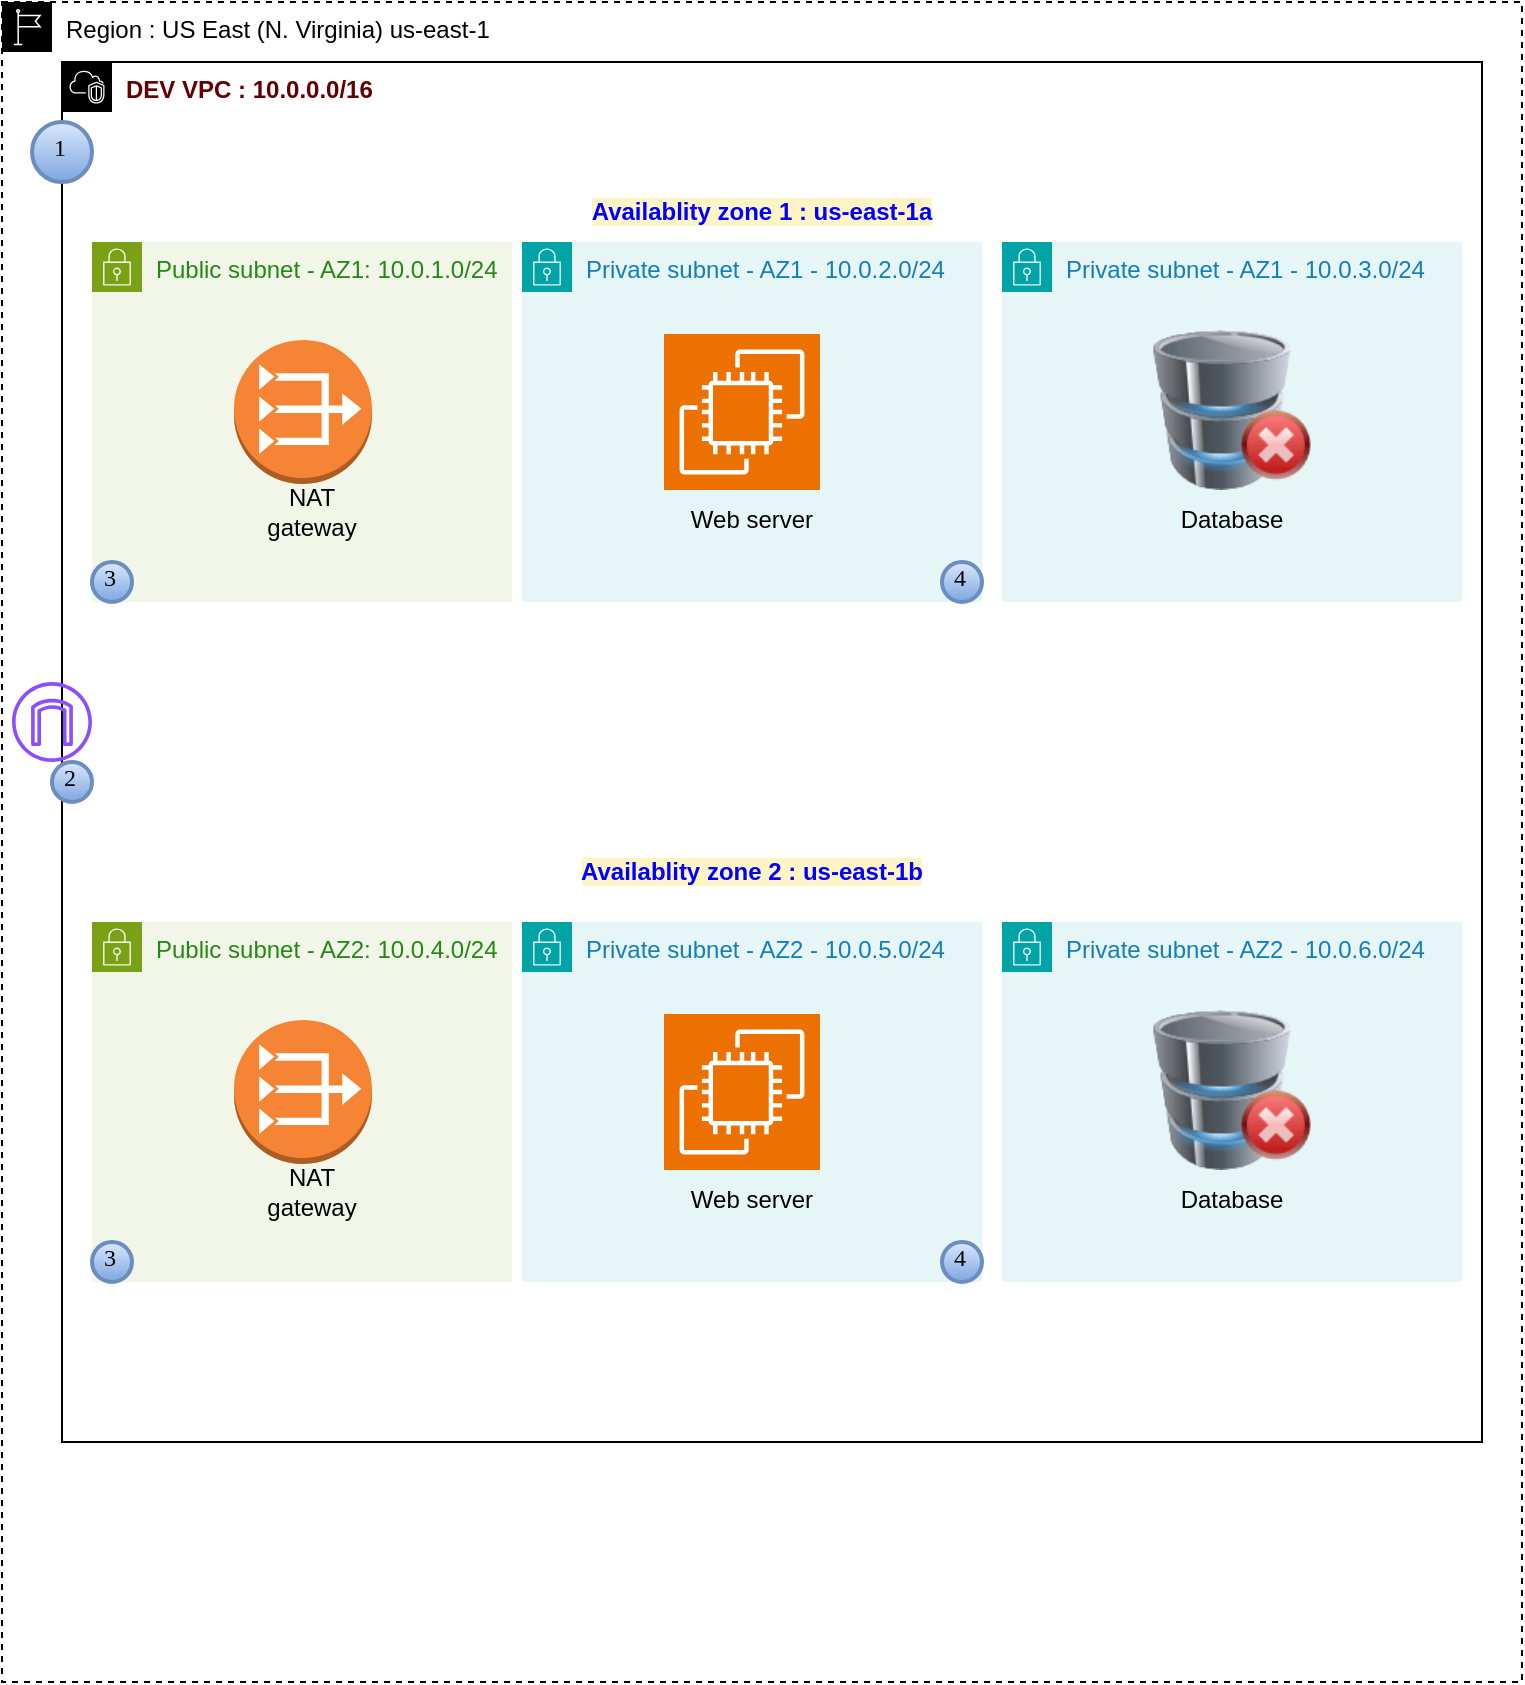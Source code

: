 <mxfile version="22.1.18" type="github">
  <diagram name="Page-1" id="n7nwlHuQZ8hJlV3V-fya">
    <mxGraphModel dx="880" dy="478" grid="1" gridSize="10" guides="1" tooltips="1" connect="1" arrows="1" fold="1" page="1" pageScale="1" pageWidth="850" pageHeight="1100" math="0" shadow="0">
      <root>
        <mxCell id="0" />
        <mxCell id="1" parent="0" />
        <mxCell id="NwYy4THHCrTFuShZawKr-1" value="Region : US East (N. Virginia) us-east-1" style="points=[[0,0],[0.25,0],[0.5,0],[0.75,0],[1,0],[1,0.25],[1,0.5],[1,0.75],[1,1],[0.75,1],[0.5,1],[0.25,1],[0,1],[0,0.75],[0,0.5],[0,0.25]];outlineConnect=0;html=1;whiteSpace=wrap;fontSize=12;fontStyle=0;container=1;pointerEvents=0;collapsible=0;recursiveResize=0;shape=mxgraph.aws4.group;grIcon=mxgraph.aws4.group_region;verticalAlign=top;align=left;spacingLeft=30;dashed=1;" vertex="1" parent="1">
          <mxGeometry x="50" y="20" width="760" height="840" as="geometry" />
        </mxCell>
        <mxCell id="NwYy4THHCrTFuShZawKr-2" value="&lt;b&gt;&lt;font color=&quot;#660000&quot;&gt;DEV VPC : 10.0.0.0/16&lt;/font&gt;&lt;/b&gt;" style="points=[[0,0],[0.25,0],[0.5,0],[0.75,0],[1,0],[1,0.25],[1,0.5],[1,0.75],[1,1],[0.75,1],[0.5,1],[0.25,1],[0,1],[0,0.75],[0,0.5],[0,0.25]];outlineConnect=0;html=1;whiteSpace=wrap;fontSize=12;fontStyle=0;container=1;pointerEvents=0;collapsible=0;recursiveResize=0;shape=mxgraph.aws4.group;grIcon=mxgraph.aws4.group_vpc2;verticalAlign=top;align=left;spacingLeft=30;dashed=0;fillColor=default;" vertex="1" parent="NwYy4THHCrTFuShZawKr-1">
          <mxGeometry x="30" y="30" width="710" height="690" as="geometry" />
        </mxCell>
        <mxCell id="NwYy4THHCrTFuShZawKr-3" value="1" style="ellipse;whiteSpace=wrap;html=1;aspect=fixed;strokeWidth=2;fontFamily=Tahoma;spacingBottom=4;spacingRight=2;strokeColor=#6c8ebf;fillColor=#dae8fc;gradientColor=#7ea6e0;" vertex="1" parent="NwYy4THHCrTFuShZawKr-2">
          <mxGeometry x="-15" y="30" width="30" height="30" as="geometry" />
        </mxCell>
        <mxCell id="NwYy4THHCrTFuShZawKr-8" value="2" style="ellipse;whiteSpace=wrap;html=1;aspect=fixed;strokeWidth=2;fontFamily=Tahoma;spacingBottom=4;spacingRight=2;strokeColor=#6c8ebf;fillColor=#dae8fc;gradientColor=#7ea6e0;" vertex="1" parent="NwYy4THHCrTFuShZawKr-2">
          <mxGeometry x="-5" y="350" width="20" height="20" as="geometry" />
        </mxCell>
        <mxCell id="NwYy4THHCrTFuShZawKr-5" value="&lt;b style=&quot;border-color: var(--border-color); text-align: left;&quot;&gt;&lt;font color=&quot;#0000ff&quot; style=&quot;border-color: var(--border-color); background-color: rgb(255, 244, 195);&quot;&gt;Availablity zone 1 : us-east-1a&lt;/font&gt;&lt;/b&gt;" style="text;html=1;strokeColor=none;fillColor=none;align=center;verticalAlign=middle;whiteSpace=wrap;rounded=0;shadow=0;" vertex="1" parent="NwYy4THHCrTFuShZawKr-2">
          <mxGeometry x="245" y="60" width="210" height="30" as="geometry" />
        </mxCell>
        <mxCell id="NwYy4THHCrTFuShZawKr-10" style="edgeStyle=orthogonalEdgeStyle;rounded=0;orthogonalLoop=1;jettySize=auto;html=1;exitX=1;exitY=1;exitDx=0;exitDy=0;entryX=0.3;entryY=1.35;entryDx=0;entryDy=0;entryPerimeter=0;" edge="1" parent="NwYy4THHCrTFuShZawKr-2">
          <mxGeometry relative="1" as="geometry">
            <mxPoint x="81.071" y="122.531" as="sourcePoint" />
            <mxPoint x="70" y="132.46" as="targetPoint" />
          </mxGeometry>
        </mxCell>
        <mxCell id="NwYy4THHCrTFuShZawKr-14" value="Private subnet - AZ1 - 10.0.2.0/24" style="points=[[0,0],[0.25,0],[0.5,0],[0.75,0],[1,0],[1,0.25],[1,0.5],[1,0.75],[1,1],[0.75,1],[0.5,1],[0.25,1],[0,1],[0,0.75],[0,0.5],[0,0.25]];outlineConnect=0;gradientColor=none;html=1;whiteSpace=wrap;fontSize=12;fontStyle=0;container=1;pointerEvents=0;collapsible=0;recursiveResize=0;shape=mxgraph.aws4.group;grIcon=mxgraph.aws4.group_security_group;grStroke=0;strokeColor=#00A4A6;fillColor=#E6F6F7;verticalAlign=top;align=left;spacingLeft=30;fontColor=#147EBA;dashed=0;" vertex="1" parent="NwYy4THHCrTFuShZawKr-2">
          <mxGeometry x="230" y="90" width="230" height="180" as="geometry" />
        </mxCell>
        <mxCell id="NwYy4THHCrTFuShZawKr-16" value="" style="sketch=0;points=[[0,0,0],[0.25,0,0],[0.5,0,0],[0.75,0,0],[1,0,0],[0,1,0],[0.25,1,0],[0.5,1,0],[0.75,1,0],[1,1,0],[0,0.25,0],[0,0.5,0],[0,0.75,0],[1,0.25,0],[1,0.5,0],[1,0.75,0]];outlineConnect=0;fontColor=#232F3E;fillColor=#ED7100;strokeColor=#ffffff;dashed=0;verticalLabelPosition=bottom;verticalAlign=top;align=center;html=1;fontSize=12;fontStyle=0;aspect=fixed;shape=mxgraph.aws4.resourceIcon;resIcon=mxgraph.aws4.ec2;" vertex="1" parent="NwYy4THHCrTFuShZawKr-14">
          <mxGeometry x="71" y="46" width="78" height="78" as="geometry" />
        </mxCell>
        <mxCell id="NwYy4THHCrTFuShZawKr-19" value="Web server" style="text;html=1;strokeColor=none;fillColor=none;align=center;verticalAlign=middle;whiteSpace=wrap;rounded=0;" vertex="1" parent="NwYy4THHCrTFuShZawKr-14">
          <mxGeometry x="80" y="124" width="70" height="30" as="geometry" />
        </mxCell>
        <mxCell id="NwYy4THHCrTFuShZawKr-15" value="4" style="ellipse;whiteSpace=wrap;html=1;aspect=fixed;strokeWidth=2;fontFamily=Tahoma;spacingBottom=4;spacingRight=2;strokeColor=#6c8ebf;fillColor=#dae8fc;gradientColor=#7ea6e0;" vertex="1" parent="NwYy4THHCrTFuShZawKr-14">
          <mxGeometry x="210" y="160" width="20" height="20" as="geometry" />
        </mxCell>
        <mxCell id="NwYy4THHCrTFuShZawKr-6" value="Public subnet - AZ1: 10.0.1.0/24" style="points=[[0,0],[0.25,0],[0.5,0],[0.75,0],[1,0],[1,0.25],[1,0.5],[1,0.75],[1,1],[0.75,1],[0.5,1],[0.25,1],[0,1],[0,0.75],[0,0.5],[0,0.25]];outlineConnect=0;gradientColor=none;html=1;whiteSpace=wrap;fontSize=12;fontStyle=0;container=1;pointerEvents=0;collapsible=0;recursiveResize=0;shape=mxgraph.aws4.group;grIcon=mxgraph.aws4.group_security_group;grStroke=0;strokeColor=#7AA116;fillColor=#F2F6E8;verticalAlign=top;align=left;spacingLeft=30;fontColor=#248814;dashed=0;" vertex="1" parent="NwYy4THHCrTFuShZawKr-2">
          <mxGeometry x="15" y="90" width="210" height="180" as="geometry" />
        </mxCell>
        <mxCell id="NwYy4THHCrTFuShZawKr-13" value="" style="outlineConnect=0;dashed=0;verticalLabelPosition=bottom;verticalAlign=top;align=center;html=1;shape=mxgraph.aws3.vpc_nat_gateway;fillColor=#F58534;gradientColor=none;" vertex="1" parent="NwYy4THHCrTFuShZawKr-6">
          <mxGeometry x="71" y="49" width="69" height="72" as="geometry" />
        </mxCell>
        <mxCell id="NwYy4THHCrTFuShZawKr-18" value="NAT gateway" style="text;html=1;strokeColor=none;fillColor=none;align=center;verticalAlign=middle;whiteSpace=wrap;rounded=0;" vertex="1" parent="NwYy4THHCrTFuShZawKr-6">
          <mxGeometry x="80" y="120" width="60" height="30" as="geometry" />
        </mxCell>
        <mxCell id="NwYy4THHCrTFuShZawKr-9" value="3" style="ellipse;whiteSpace=wrap;html=1;aspect=fixed;strokeWidth=2;fontFamily=Tahoma;spacingBottom=4;spacingRight=2;strokeColor=#6c8ebf;fillColor=#dae8fc;gradientColor=#7ea6e0;" vertex="1" parent="NwYy4THHCrTFuShZawKr-6">
          <mxGeometry y="160" width="20" height="20" as="geometry" />
        </mxCell>
        <mxCell id="NwYy4THHCrTFuShZawKr-20" value="Private subnet - AZ1 - 10.0.3.0/24" style="points=[[0,0],[0.25,0],[0.5,0],[0.75,0],[1,0],[1,0.25],[1,0.5],[1,0.75],[1,1],[0.75,1],[0.5,1],[0.25,1],[0,1],[0,0.75],[0,0.5],[0,0.25]];outlineConnect=0;gradientColor=none;html=1;whiteSpace=wrap;fontSize=12;fontStyle=0;container=1;pointerEvents=0;collapsible=0;recursiveResize=0;shape=mxgraph.aws4.group;grIcon=mxgraph.aws4.group_security_group;grStroke=0;strokeColor=#00A4A6;fillColor=#E6F6F7;verticalAlign=top;align=left;spacingLeft=30;fontColor=#147EBA;dashed=0;" vertex="1" parent="NwYy4THHCrTFuShZawKr-2">
          <mxGeometry x="470" y="90" width="230" height="180" as="geometry" />
        </mxCell>
        <mxCell id="NwYy4THHCrTFuShZawKr-22" value="Database" style="text;html=1;strokeColor=none;fillColor=none;align=center;verticalAlign=middle;whiteSpace=wrap;rounded=0;" vertex="1" parent="NwYy4THHCrTFuShZawKr-20">
          <mxGeometry x="80" y="124" width="70" height="30" as="geometry" />
        </mxCell>
        <mxCell id="NwYy4THHCrTFuShZawKr-24" value="" style="image;html=1;image=img/lib/clip_art/computers/Database_Remove_128x128.png" vertex="1" parent="NwYy4THHCrTFuShZawKr-20">
          <mxGeometry x="75" y="44" width="80" height="80" as="geometry" />
        </mxCell>
        <mxCell id="NwYy4THHCrTFuShZawKr-7" value="" style="sketch=0;outlineConnect=0;fontColor=#232F3E;gradientColor=none;fillColor=#8C4FFF;strokeColor=none;dashed=0;verticalLabelPosition=bottom;verticalAlign=top;align=center;html=1;fontSize=12;fontStyle=0;aspect=fixed;pointerEvents=1;shape=mxgraph.aws4.internet_gateway;" vertex="1" parent="NwYy4THHCrTFuShZawKr-2">
          <mxGeometry x="-25" y="310" width="40" height="40" as="geometry" />
        </mxCell>
        <mxCell id="NwYy4THHCrTFuShZawKr-25" value="Private subnet - AZ2 - 10.0.6.0/24" style="points=[[0,0],[0.25,0],[0.5,0],[0.75,0],[1,0],[1,0.25],[1,0.5],[1,0.75],[1,1],[0.75,1],[0.5,1],[0.25,1],[0,1],[0,0.75],[0,0.5],[0,0.25]];outlineConnect=0;gradientColor=none;html=1;whiteSpace=wrap;fontSize=12;fontStyle=0;container=1;pointerEvents=0;collapsible=0;recursiveResize=0;shape=mxgraph.aws4.group;grIcon=mxgraph.aws4.group_security_group;grStroke=0;strokeColor=#00A4A6;fillColor=#E6F6F7;verticalAlign=top;align=left;spacingLeft=30;fontColor=#147EBA;dashed=0;" vertex="1" parent="NwYy4THHCrTFuShZawKr-2">
          <mxGeometry x="470" y="430" width="230" height="180" as="geometry" />
        </mxCell>
        <mxCell id="NwYy4THHCrTFuShZawKr-26" value="Database" style="text;html=1;strokeColor=none;fillColor=none;align=center;verticalAlign=middle;whiteSpace=wrap;rounded=0;" vertex="1" parent="NwYy4THHCrTFuShZawKr-25">
          <mxGeometry x="80" y="124" width="70" height="30" as="geometry" />
        </mxCell>
        <mxCell id="NwYy4THHCrTFuShZawKr-27" value="" style="image;html=1;image=img/lib/clip_art/computers/Database_Remove_128x128.png" vertex="1" parent="NwYy4THHCrTFuShZawKr-25">
          <mxGeometry x="75" y="44" width="80" height="80" as="geometry" />
        </mxCell>
        <mxCell id="NwYy4THHCrTFuShZawKr-28" value="Private subnet - AZ2 - 10.0.5.0/24" style="points=[[0,0],[0.25,0],[0.5,0],[0.75,0],[1,0],[1,0.25],[1,0.5],[1,0.75],[1,1],[0.75,1],[0.5,1],[0.25,1],[0,1],[0,0.75],[0,0.5],[0,0.25]];outlineConnect=0;gradientColor=none;html=1;whiteSpace=wrap;fontSize=12;fontStyle=0;container=1;pointerEvents=0;collapsible=0;recursiveResize=0;shape=mxgraph.aws4.group;grIcon=mxgraph.aws4.group_security_group;grStroke=0;strokeColor=#00A4A6;fillColor=#E6F6F7;verticalAlign=top;align=left;spacingLeft=30;fontColor=#147EBA;dashed=0;" vertex="1" parent="NwYy4THHCrTFuShZawKr-2">
          <mxGeometry x="230" y="430" width="230" height="180" as="geometry" />
        </mxCell>
        <mxCell id="NwYy4THHCrTFuShZawKr-29" value="" style="sketch=0;points=[[0,0,0],[0.25,0,0],[0.5,0,0],[0.75,0,0],[1,0,0],[0,1,0],[0.25,1,0],[0.5,1,0],[0.75,1,0],[1,1,0],[0,0.25,0],[0,0.5,0],[0,0.75,0],[1,0.25,0],[1,0.5,0],[1,0.75,0]];outlineConnect=0;fontColor=#232F3E;fillColor=#ED7100;strokeColor=#ffffff;dashed=0;verticalLabelPosition=bottom;verticalAlign=top;align=center;html=1;fontSize=12;fontStyle=0;aspect=fixed;shape=mxgraph.aws4.resourceIcon;resIcon=mxgraph.aws4.ec2;" vertex="1" parent="NwYy4THHCrTFuShZawKr-28">
          <mxGeometry x="71" y="46" width="78" height="78" as="geometry" />
        </mxCell>
        <mxCell id="NwYy4THHCrTFuShZawKr-30" value="Web server" style="text;html=1;strokeColor=none;fillColor=none;align=center;verticalAlign=middle;whiteSpace=wrap;rounded=0;" vertex="1" parent="NwYy4THHCrTFuShZawKr-28">
          <mxGeometry x="80" y="124" width="70" height="30" as="geometry" />
        </mxCell>
        <mxCell id="NwYy4THHCrTFuShZawKr-31" value="4" style="ellipse;whiteSpace=wrap;html=1;aspect=fixed;strokeWidth=2;fontFamily=Tahoma;spacingBottom=4;spacingRight=2;strokeColor=#6c8ebf;fillColor=#dae8fc;gradientColor=#7ea6e0;" vertex="1" parent="NwYy4THHCrTFuShZawKr-28">
          <mxGeometry x="210" y="160" width="20" height="20" as="geometry" />
        </mxCell>
        <mxCell id="NwYy4THHCrTFuShZawKr-32" value="Public subnet - AZ2: 10.0.4.0/24" style="points=[[0,0],[0.25,0],[0.5,0],[0.75,0],[1,0],[1,0.25],[1,0.5],[1,0.75],[1,1],[0.75,1],[0.5,1],[0.25,1],[0,1],[0,0.75],[0,0.5],[0,0.25]];outlineConnect=0;gradientColor=none;html=1;whiteSpace=wrap;fontSize=12;fontStyle=0;container=1;pointerEvents=0;collapsible=0;recursiveResize=0;shape=mxgraph.aws4.group;grIcon=mxgraph.aws4.group_security_group;grStroke=0;strokeColor=#7AA116;fillColor=#F2F6E8;verticalAlign=top;align=left;spacingLeft=30;fontColor=#248814;dashed=0;" vertex="1" parent="NwYy4THHCrTFuShZawKr-2">
          <mxGeometry x="15" y="430" width="210" height="180" as="geometry" />
        </mxCell>
        <mxCell id="NwYy4THHCrTFuShZawKr-33" value="" style="outlineConnect=0;dashed=0;verticalLabelPosition=bottom;verticalAlign=top;align=center;html=1;shape=mxgraph.aws3.vpc_nat_gateway;fillColor=#F58534;gradientColor=none;" vertex="1" parent="NwYy4THHCrTFuShZawKr-32">
          <mxGeometry x="71" y="49" width="69" height="72" as="geometry" />
        </mxCell>
        <mxCell id="NwYy4THHCrTFuShZawKr-34" value="NAT gateway" style="text;html=1;strokeColor=none;fillColor=none;align=center;verticalAlign=middle;whiteSpace=wrap;rounded=0;" vertex="1" parent="NwYy4THHCrTFuShZawKr-32">
          <mxGeometry x="80" y="120" width="60" height="30" as="geometry" />
        </mxCell>
        <mxCell id="NwYy4THHCrTFuShZawKr-35" value="3" style="ellipse;whiteSpace=wrap;html=1;aspect=fixed;strokeWidth=2;fontFamily=Tahoma;spacingBottom=4;spacingRight=2;strokeColor=#6c8ebf;fillColor=#dae8fc;gradientColor=#7ea6e0;" vertex="1" parent="NwYy4THHCrTFuShZawKr-32">
          <mxGeometry y="160" width="20" height="20" as="geometry" />
        </mxCell>
        <mxCell id="NwYy4THHCrTFuShZawKr-36" value="&lt;b style=&quot;border-color: var(--border-color); text-align: left;&quot;&gt;&lt;font color=&quot;#0000ff&quot; style=&quot;border-color: var(--border-color); background-color: rgb(255, 244, 195);&quot;&gt;Availablity zone 2 : us-east-1b&lt;/font&gt;&lt;/b&gt;" style="text;html=1;strokeColor=none;fillColor=none;align=center;verticalAlign=middle;whiteSpace=wrap;rounded=0;shadow=0;" vertex="1" parent="NwYy4THHCrTFuShZawKr-2">
          <mxGeometry x="240" y="390" width="210" height="30" as="geometry" />
        </mxCell>
      </root>
    </mxGraphModel>
  </diagram>
</mxfile>
